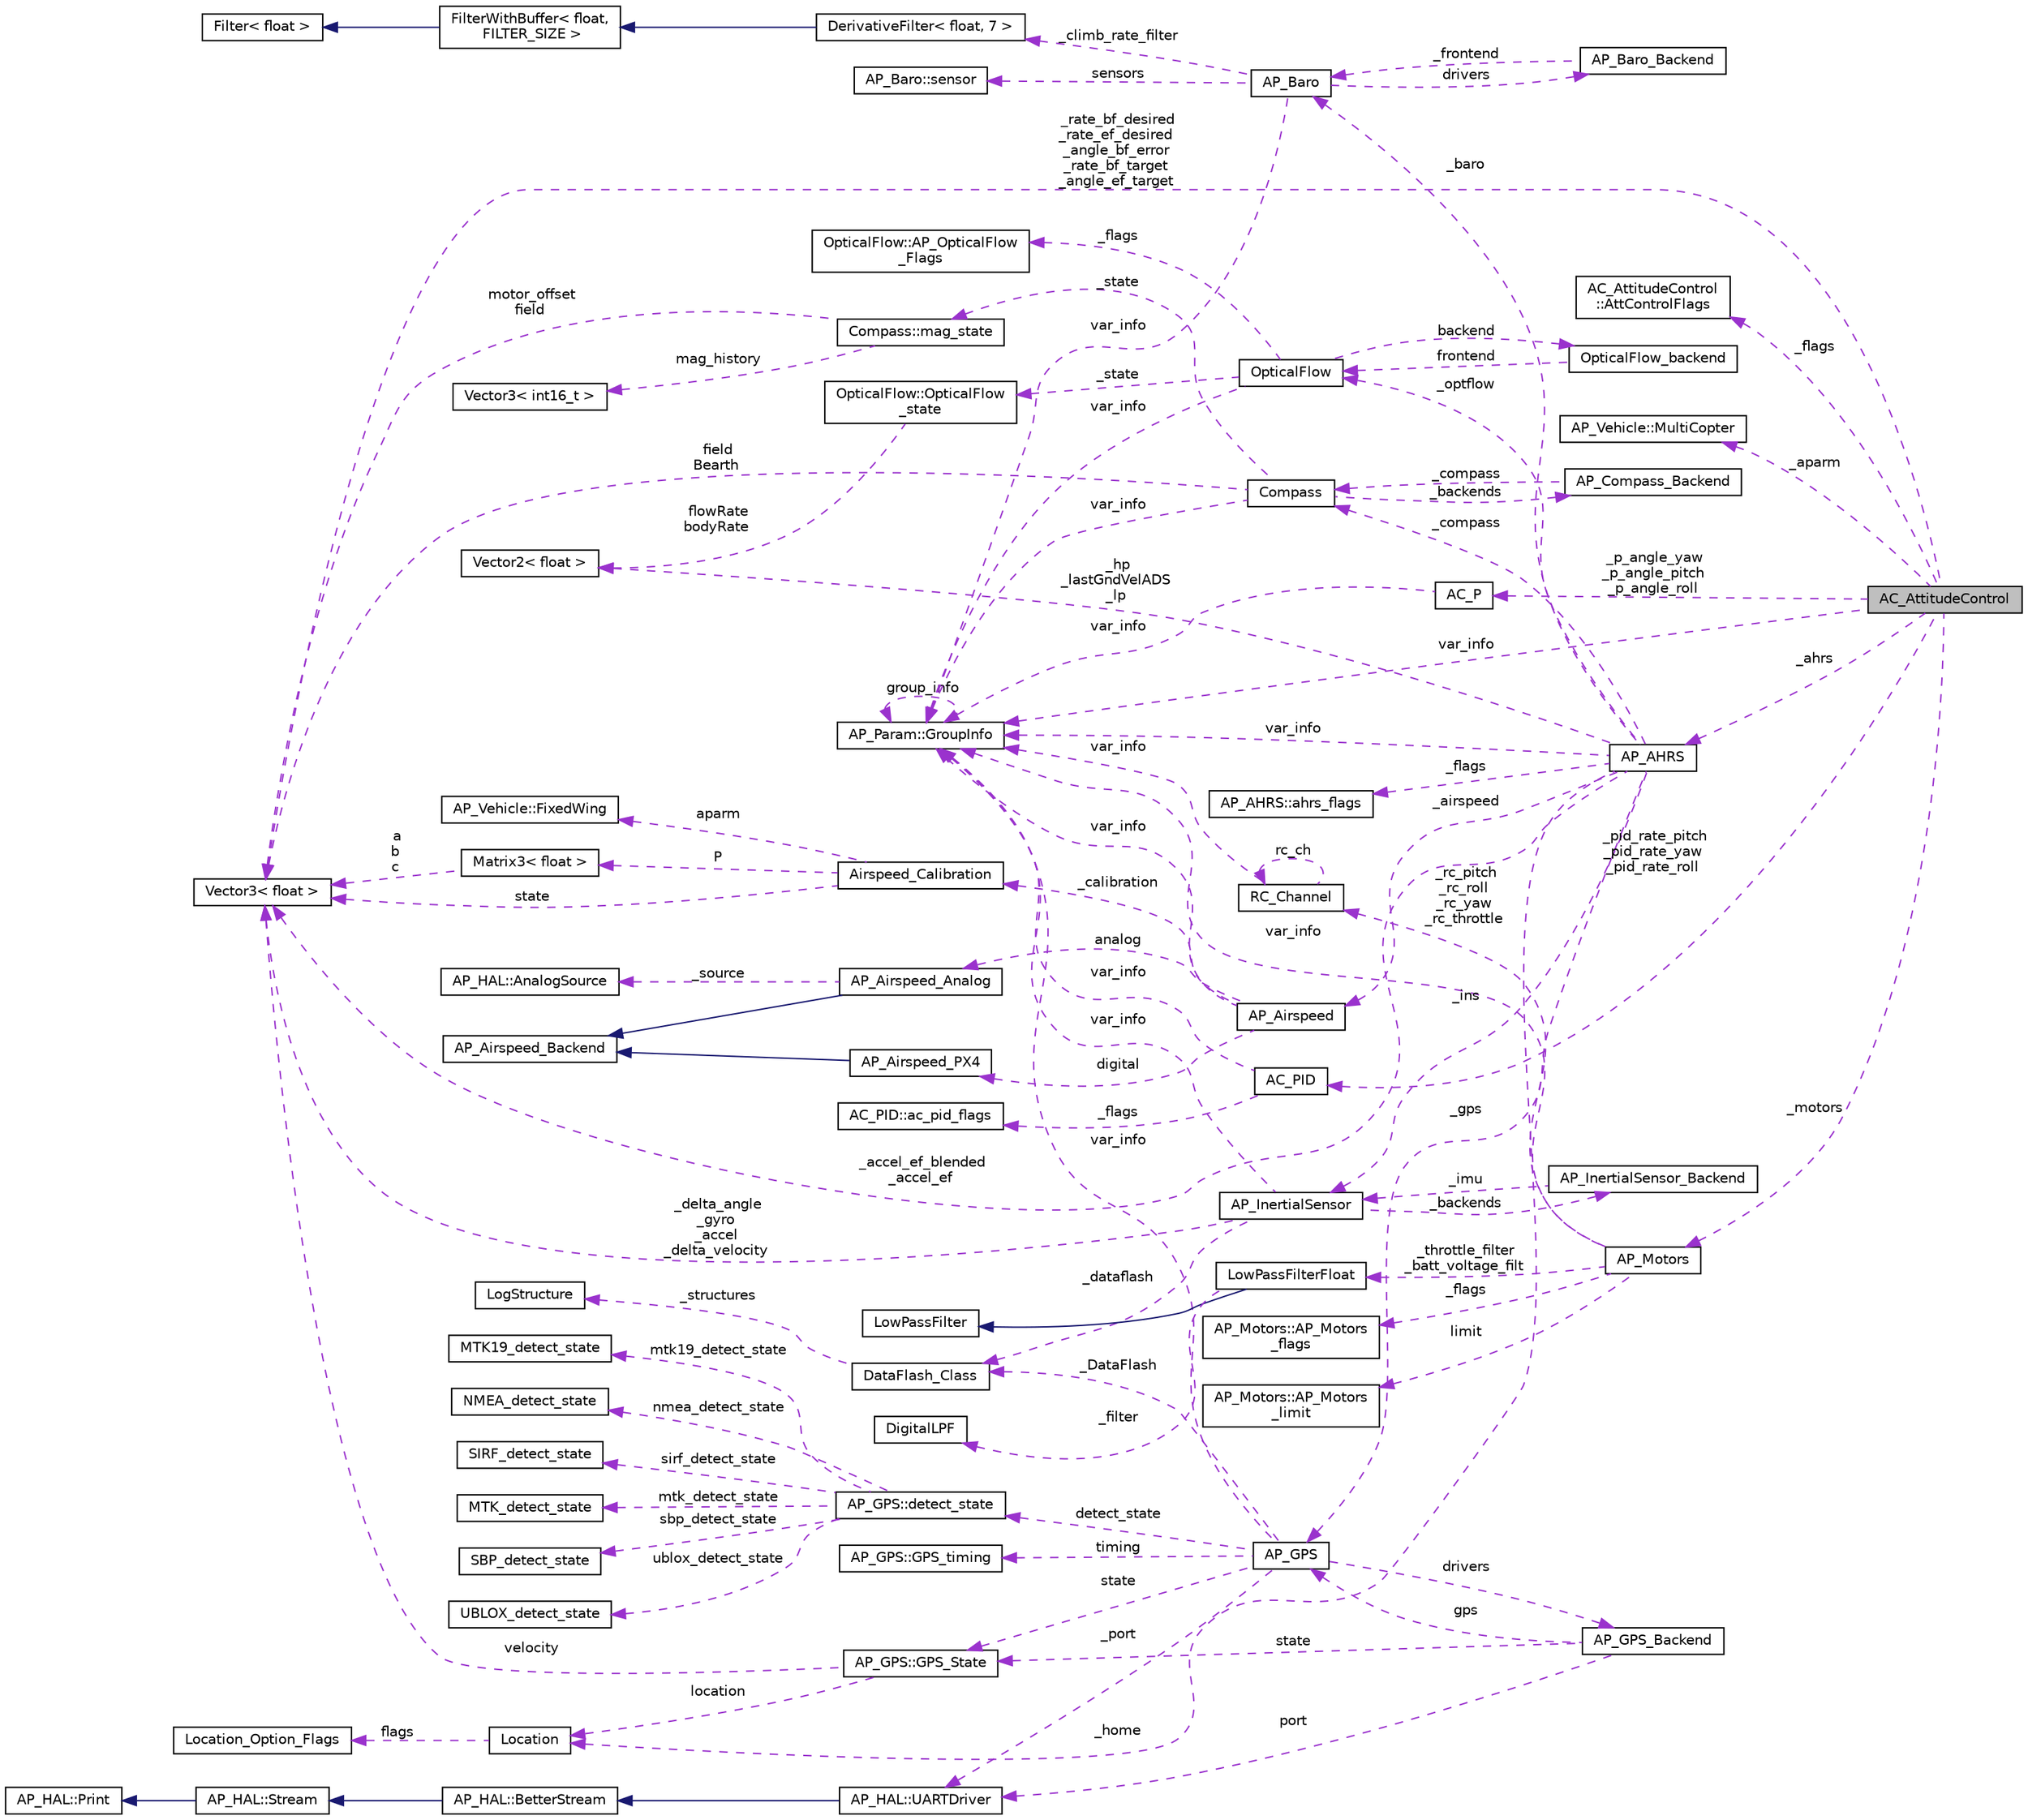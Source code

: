 digraph "AC_AttitudeControl"
{
 // INTERACTIVE_SVG=YES
  edge [fontname="Helvetica",fontsize="10",labelfontname="Helvetica",labelfontsize="10"];
  node [fontname="Helvetica",fontsize="10",shape=record];
  rankdir="LR";
  Node1 [label="AC_AttitudeControl",height=0.2,width=0.4,color="black", fillcolor="grey75", style="filled" fontcolor="black"];
  Node2 -> Node1 [dir="back",color="darkorchid3",fontsize="10",style="dashed",label=" _p_angle_yaw\n_p_angle_pitch\n_p_angle_roll" ,fontname="Helvetica"];
  Node2 [label="AC_P",height=0.2,width=0.4,color="black", fillcolor="white", style="filled",URL="$classAC__P.html",tooltip="Object managing one P controller. "];
  Node3 -> Node2 [dir="back",color="darkorchid3",fontsize="10",style="dashed",label=" var_info" ,fontname="Helvetica"];
  Node3 [label="AP_Param::GroupInfo",height=0.2,width=0.4,color="black", fillcolor="white", style="filled",URL="$structAP__Param_1_1GroupInfo.html"];
  Node3 -> Node3 [dir="back",color="darkorchid3",fontsize="10",style="dashed",label=" group_info" ,fontname="Helvetica"];
  Node4 -> Node1 [dir="back",color="darkorchid3",fontsize="10",style="dashed",label=" _flags" ,fontname="Helvetica"];
  Node4 [label="AC_AttitudeControl\l::AttControlFlags",height=0.2,width=0.4,color="black", fillcolor="white", style="filled",URL="$structAC__AttitudeControl_1_1AttControlFlags.html"];
  Node3 -> Node1 [dir="back",color="darkorchid3",fontsize="10",style="dashed",label=" var_info" ,fontname="Helvetica"];
  Node5 -> Node1 [dir="back",color="darkorchid3",fontsize="10",style="dashed",label=" _rate_bf_desired\n_rate_ef_desired\n_angle_bf_error\n_rate_bf_target\n_angle_ef_target" ,fontname="Helvetica"];
  Node5 [label="Vector3\< float \>",height=0.2,width=0.4,color="black", fillcolor="white", style="filled",URL="$classVector3.html"];
  Node6 -> Node1 [dir="back",color="darkorchid3",fontsize="10",style="dashed",label=" _aparm" ,fontname="Helvetica"];
  Node6 [label="AP_Vehicle::MultiCopter",height=0.2,width=0.4,color="black", fillcolor="white", style="filled",URL="$structAP__Vehicle_1_1MultiCopter.html"];
  Node7 -> Node1 [dir="back",color="darkorchid3",fontsize="10",style="dashed",label=" _ahrs" ,fontname="Helvetica"];
  Node7 [label="AP_AHRS",height=0.2,width=0.4,color="black", fillcolor="white", style="filled",URL="$classAP__AHRS.html"];
  Node8 -> Node7 [dir="back",color="darkorchid3",fontsize="10",style="dashed",label=" _flags" ,fontname="Helvetica"];
  Node8 [label="AP_AHRS::ahrs_flags",height=0.2,width=0.4,color="black", fillcolor="white", style="filled",URL="$structAP__AHRS_1_1ahrs__flags.html"];
  Node9 -> Node7 [dir="back",color="darkorchid3",fontsize="10",style="dashed",label=" _baro" ,fontname="Helvetica"];
  Node9 [label="AP_Baro",height=0.2,width=0.4,color="black", fillcolor="white", style="filled",URL="$classAP__Baro.html"];
  Node10 -> Node9 [dir="back",color="darkorchid3",fontsize="10",style="dashed",label=" sensors" ,fontname="Helvetica"];
  Node10 [label="AP_Baro::sensor",height=0.2,width=0.4,color="black", fillcolor="white", style="filled",URL="$structAP__Baro_1_1sensor.html"];
  Node11 -> Node9 [dir="back",color="darkorchid3",fontsize="10",style="dashed",label=" _climb_rate_filter" ,fontname="Helvetica"];
  Node11 [label="DerivativeFilter\< float, 7 \>",height=0.2,width=0.4,color="black", fillcolor="white", style="filled",URL="$classDerivativeFilter.html"];
  Node12 -> Node11 [dir="back",color="midnightblue",fontsize="10",style="solid",fontname="Helvetica"];
  Node12 [label="FilterWithBuffer\< float,\l FILTER_SIZE \>",height=0.2,width=0.4,color="black", fillcolor="white", style="filled",URL="$classFilterWithBuffer.html"];
  Node13 -> Node12 [dir="back",color="midnightblue",fontsize="10",style="solid",fontname="Helvetica"];
  Node13 [label="Filter\< float \>",height=0.2,width=0.4,color="black", fillcolor="white", style="filled",URL="$classFilter.html"];
  Node3 -> Node9 [dir="back",color="darkorchid3",fontsize="10",style="dashed",label=" var_info" ,fontname="Helvetica"];
  Node14 -> Node9 [dir="back",color="darkorchid3",fontsize="10",style="dashed",label=" drivers" ,fontname="Helvetica"];
  Node14 [label="AP_Baro_Backend",height=0.2,width=0.4,color="black", fillcolor="white", style="filled",URL="$classAP__Baro__Backend.html",tooltip="-*- tab-width: 4; Mode: C++; c-basic-offset: 4; indent-tabs-mode: nil -*- "];
  Node9 -> Node14 [dir="back",color="darkorchid3",fontsize="10",style="dashed",label=" _frontend" ,fontname="Helvetica"];
  Node15 -> Node7 [dir="back",color="darkorchid3",fontsize="10",style="dashed",label=" _optflow" ,fontname="Helvetica"];
  Node15 [label="OpticalFlow",height=0.2,width=0.4,color="black", fillcolor="white", style="filled",URL="$classOpticalFlow.html"];
  Node3 -> Node15 [dir="back",color="darkorchid3",fontsize="10",style="dashed",label=" var_info" ,fontname="Helvetica"];
  Node16 -> Node15 [dir="back",color="darkorchid3",fontsize="10",style="dashed",label=" _state" ,fontname="Helvetica"];
  Node16 [label="OpticalFlow::OpticalFlow\l_state",height=0.2,width=0.4,color="black", fillcolor="white", style="filled",URL="$structOpticalFlow_1_1OpticalFlow__state.html"];
  Node17 -> Node16 [dir="back",color="darkorchid3",fontsize="10",style="dashed",label=" flowRate\nbodyRate" ,fontname="Helvetica"];
  Node17 [label="Vector2\< float \>",height=0.2,width=0.4,color="black", fillcolor="white", style="filled",URL="$structVector2.html"];
  Node18 -> Node15 [dir="back",color="darkorchid3",fontsize="10",style="dashed",label=" backend" ,fontname="Helvetica"];
  Node18 [label="OpticalFlow_backend",height=0.2,width=0.4,color="black", fillcolor="white", style="filled",URL="$classOpticalFlow__backend.html"];
  Node15 -> Node18 [dir="back",color="darkorchid3",fontsize="10",style="dashed",label=" frontend" ,fontname="Helvetica"];
  Node19 -> Node15 [dir="back",color="darkorchid3",fontsize="10",style="dashed",label=" _flags" ,fontname="Helvetica"];
  Node19 [label="OpticalFlow::AP_OpticalFlow\l_Flags",height=0.2,width=0.4,color="black", fillcolor="white", style="filled",URL="$structOpticalFlow_1_1AP__OpticalFlow__Flags.html"];
  Node3 -> Node7 [dir="back",color="darkorchid3",fontsize="10",style="dashed",label=" var_info" ,fontname="Helvetica"];
  Node5 -> Node7 [dir="back",color="darkorchid3",fontsize="10",style="dashed",label=" _accel_ef_blended\n_accel_ef" ,fontname="Helvetica"];
  Node20 -> Node7 [dir="back",color="darkorchid3",fontsize="10",style="dashed",label=" _ins" ,fontname="Helvetica"];
  Node20 [label="AP_InertialSensor",height=0.2,width=0.4,color="black", fillcolor="white", style="filled",URL="$classAP__InertialSensor.html"];
  Node21 -> Node20 [dir="back",color="darkorchid3",fontsize="10",style="dashed",label=" _backends" ,fontname="Helvetica"];
  Node21 [label="AP_InertialSensor_Backend",height=0.2,width=0.4,color="black", fillcolor="white", style="filled",URL="$classAP__InertialSensor__Backend.html"];
  Node20 -> Node21 [dir="back",color="darkorchid3",fontsize="10",style="dashed",label=" _imu" ,fontname="Helvetica"];
  Node22 -> Node20 [dir="back",color="darkorchid3",fontsize="10",style="dashed",label=" _dataflash" ,fontname="Helvetica"];
  Node22 [label="DataFlash_Class",height=0.2,width=0.4,color="black", fillcolor="white", style="filled",URL="$classDataFlash__Class.html",tooltip="-*- tab-width: 4; Mode: C++; c-basic-offset: 4; indent-tabs-mode: nil -*- "];
  Node23 -> Node22 [dir="back",color="darkorchid3",fontsize="10",style="dashed",label=" _structures" ,fontname="Helvetica"];
  Node23 [label="LogStructure",height=0.2,width=0.4,color="black", fillcolor="white", style="filled",URL="$structLogStructure.html"];
  Node3 -> Node20 [dir="back",color="darkorchid3",fontsize="10",style="dashed",label=" var_info" ,fontname="Helvetica"];
  Node5 -> Node20 [dir="back",color="darkorchid3",fontsize="10",style="dashed",label=" _delta_angle\n_gyro\n_accel\n_delta_velocity" ,fontname="Helvetica"];
  Node24 -> Node7 [dir="back",color="darkorchid3",fontsize="10",style="dashed",label=" _airspeed" ,fontname="Helvetica"];
  Node24 [label="AP_Airspeed",height=0.2,width=0.4,color="black", fillcolor="white", style="filled",URL="$classAP__Airspeed.html"];
  Node25 -> Node24 [dir="back",color="darkorchid3",fontsize="10",style="dashed",label=" analog" ,fontname="Helvetica"];
  Node25 [label="AP_Airspeed_Analog",height=0.2,width=0.4,color="black", fillcolor="white", style="filled",URL="$classAP__Airspeed__Analog.html",tooltip="-*- tab-width: 4; Mode: C++; c-basic-offset: 4; indent-tabs-mode: nil -*- "];
  Node26 -> Node25 [dir="back",color="midnightblue",fontsize="10",style="solid",fontname="Helvetica"];
  Node26 [label="AP_Airspeed_Backend",height=0.2,width=0.4,color="black", fillcolor="white", style="filled",URL="$classAP__Airspeed__Backend.html",tooltip="-*- tab-width: 4; Mode: C++; c-basic-offset: 4; indent-tabs-mode: nil -*- "];
  Node27 -> Node25 [dir="back",color="darkorchid3",fontsize="10",style="dashed",label=" _source" ,fontname="Helvetica"];
  Node27 [label="AP_HAL::AnalogSource",height=0.2,width=0.4,color="black", fillcolor="white", style="filled",URL="$classAP__HAL_1_1AnalogSource.html"];
  Node3 -> Node24 [dir="back",color="darkorchid3",fontsize="10",style="dashed",label=" var_info" ,fontname="Helvetica"];
  Node28 -> Node24 [dir="back",color="darkorchid3",fontsize="10",style="dashed",label=" digital" ,fontname="Helvetica"];
  Node28 [label="AP_Airspeed_PX4",height=0.2,width=0.4,color="black", fillcolor="white", style="filled",URL="$classAP__Airspeed__PX4.html",tooltip="-*- tab-width: 4; Mode: C++; c-basic-offset: 4; indent-tabs-mode: nil -*- "];
  Node26 -> Node28 [dir="back",color="midnightblue",fontsize="10",style="solid",fontname="Helvetica"];
  Node29 -> Node24 [dir="back",color="darkorchid3",fontsize="10",style="dashed",label=" _calibration" ,fontname="Helvetica"];
  Node29 [label="Airspeed_Calibration",height=0.2,width=0.4,color="black", fillcolor="white", style="filled",URL="$classAirspeed__Calibration.html",tooltip="-*- tab-width: 4; Mode: C++; c-basic-offset: 4; indent-tabs-mode: nil -*- "];
  Node30 -> Node29 [dir="back",color="darkorchid3",fontsize="10",style="dashed",label=" P" ,fontname="Helvetica"];
  Node30 [label="Matrix3\< float \>",height=0.2,width=0.4,color="black", fillcolor="white", style="filled",URL="$classMatrix3.html"];
  Node5 -> Node30 [dir="back",color="darkorchid3",fontsize="10",style="dashed",label=" a\nb\nc" ,fontname="Helvetica"];
  Node5 -> Node29 [dir="back",color="darkorchid3",fontsize="10",style="dashed",label=" state" ,fontname="Helvetica"];
  Node31 -> Node29 [dir="back",color="darkorchid3",fontsize="10",style="dashed",label=" aparm" ,fontname="Helvetica"];
  Node31 [label="AP_Vehicle::FixedWing",height=0.2,width=0.4,color="black", fillcolor="white", style="filled",URL="$structAP__Vehicle_1_1FixedWing.html"];
  Node17 -> Node7 [dir="back",color="darkorchid3",fontsize="10",style="dashed",label=" _hp\n_lastGndVelADS\n_lp" ,fontname="Helvetica"];
  Node32 -> Node7 [dir="back",color="darkorchid3",fontsize="10",style="dashed",label=" _gps" ,fontname="Helvetica"];
  Node32 [label="AP_GPS",height=0.2,width=0.4,color="black", fillcolor="white", style="filled",URL="$classAP__GPS.html"];
  Node33 -> Node32 [dir="back",color="darkorchid3",fontsize="10",style="dashed",label=" detect_state" ,fontname="Helvetica"];
  Node33 [label="AP_GPS::detect_state",height=0.2,width=0.4,color="black", fillcolor="white", style="filled",URL="$structAP__GPS_1_1detect__state.html"];
  Node34 -> Node33 [dir="back",color="darkorchid3",fontsize="10",style="dashed",label=" sbp_detect_state" ,fontname="Helvetica"];
  Node34 [label="SBP_detect_state",height=0.2,width=0.4,color="black", fillcolor="white", style="filled",URL="$structSBP__detect__state.html"];
  Node35 -> Node33 [dir="back",color="darkorchid3",fontsize="10",style="dashed",label=" ublox_detect_state" ,fontname="Helvetica"];
  Node35 [label="UBLOX_detect_state",height=0.2,width=0.4,color="black", fillcolor="white", style="filled",URL="$structUBLOX__detect__state.html"];
  Node36 -> Node33 [dir="back",color="darkorchid3",fontsize="10",style="dashed",label=" sirf_detect_state" ,fontname="Helvetica"];
  Node36 [label="SIRF_detect_state",height=0.2,width=0.4,color="black", fillcolor="white", style="filled",URL="$structSIRF__detect__state.html"];
  Node37 -> Node33 [dir="back",color="darkorchid3",fontsize="10",style="dashed",label=" mtk19_detect_state" ,fontname="Helvetica"];
  Node37 [label="MTK19_detect_state",height=0.2,width=0.4,color="black", fillcolor="white", style="filled",URL="$structMTK19__detect__state.html"];
  Node38 -> Node33 [dir="back",color="darkorchid3",fontsize="10",style="dashed",label=" nmea_detect_state" ,fontname="Helvetica"];
  Node38 [label="NMEA_detect_state",height=0.2,width=0.4,color="black", fillcolor="white", style="filled",URL="$structNMEA__detect__state.html"];
  Node39 -> Node33 [dir="back",color="darkorchid3",fontsize="10",style="dashed",label=" mtk_detect_state" ,fontname="Helvetica"];
  Node39 [label="MTK_detect_state",height=0.2,width=0.4,color="black", fillcolor="white", style="filled",URL="$structMTK__detect__state.html"];
  Node40 -> Node32 [dir="back",color="darkorchid3",fontsize="10",style="dashed",label=" timing" ,fontname="Helvetica"];
  Node40 [label="AP_GPS::GPS_timing",height=0.2,width=0.4,color="black", fillcolor="white", style="filled",URL="$structAP__GPS_1_1GPS__timing.html"];
  Node41 -> Node32 [dir="back",color="darkorchid3",fontsize="10",style="dashed",label=" drivers" ,fontname="Helvetica"];
  Node41 [label="AP_GPS_Backend",height=0.2,width=0.4,color="black", fillcolor="white", style="filled",URL="$classAP__GPS__Backend.html"];
  Node42 -> Node41 [dir="back",color="darkorchid3",fontsize="10",style="dashed",label=" port" ,fontname="Helvetica"];
  Node42 [label="AP_HAL::UARTDriver",height=0.2,width=0.4,color="black", fillcolor="white", style="filled",URL="$classAP__HAL_1_1UARTDriver.html"];
  Node43 -> Node42 [dir="back",color="midnightblue",fontsize="10",style="solid",fontname="Helvetica"];
  Node43 [label="AP_HAL::BetterStream",height=0.2,width=0.4,color="black", fillcolor="white", style="filled",URL="$classAP__HAL_1_1BetterStream.html"];
  Node44 -> Node43 [dir="back",color="midnightblue",fontsize="10",style="solid",fontname="Helvetica"];
  Node44 [label="AP_HAL::Stream",height=0.2,width=0.4,color="black", fillcolor="white", style="filled",URL="$classAP__HAL_1_1Stream.html"];
  Node45 -> Node44 [dir="back",color="midnightblue",fontsize="10",style="solid",fontname="Helvetica"];
  Node45 [label="AP_HAL::Print",height=0.2,width=0.4,color="black", fillcolor="white", style="filled",URL="$classAP__HAL_1_1Print.html"];
  Node32 -> Node41 [dir="back",color="darkorchid3",fontsize="10",style="dashed",label=" gps" ,fontname="Helvetica"];
  Node46 -> Node41 [dir="back",color="darkorchid3",fontsize="10",style="dashed",label=" state" ,fontname="Helvetica"];
  Node46 [label="AP_GPS::GPS_State",height=0.2,width=0.4,color="black", fillcolor="white", style="filled",URL="$structAP__GPS_1_1GPS__State.html"];
  Node5 -> Node46 [dir="back",color="darkorchid3",fontsize="10",style="dashed",label=" velocity" ,fontname="Helvetica"];
  Node47 -> Node46 [dir="back",color="darkorchid3",fontsize="10",style="dashed",label=" location" ,fontname="Helvetica"];
  Node47 [label="Location",height=0.2,width=0.4,color="black", fillcolor="white", style="filled",URL="$structLocation.html"];
  Node48 -> Node47 [dir="back",color="darkorchid3",fontsize="10",style="dashed",label=" flags" ,fontname="Helvetica"];
  Node48 [label="Location_Option_Flags",height=0.2,width=0.4,color="black", fillcolor="white", style="filled",URL="$structLocation__Option__Flags.html"];
  Node22 -> Node32 [dir="back",color="darkorchid3",fontsize="10",style="dashed",label=" _DataFlash" ,fontname="Helvetica"];
  Node42 -> Node32 [dir="back",color="darkorchid3",fontsize="10",style="dashed",label=" _port" ,fontname="Helvetica"];
  Node3 -> Node32 [dir="back",color="darkorchid3",fontsize="10",style="dashed",label=" var_info" ,fontname="Helvetica"];
  Node46 -> Node32 [dir="back",color="darkorchid3",fontsize="10",style="dashed",label=" state" ,fontname="Helvetica"];
  Node47 -> Node7 [dir="back",color="darkorchid3",fontsize="10",style="dashed",label=" _home" ,fontname="Helvetica"];
  Node49 -> Node7 [dir="back",color="darkorchid3",fontsize="10",style="dashed",label=" _compass" ,fontname="Helvetica"];
  Node49 [label="Compass",height=0.2,width=0.4,color="black", fillcolor="white", style="filled",URL="$classCompass.html"];
  Node3 -> Node49 [dir="back",color="darkorchid3",fontsize="10",style="dashed",label=" var_info" ,fontname="Helvetica"];
  Node5 -> Node49 [dir="back",color="darkorchid3",fontsize="10",style="dashed",label=" field\nBearth" ,fontname="Helvetica"];
  Node50 -> Node49 [dir="back",color="darkorchid3",fontsize="10",style="dashed",label=" _backends" ,fontname="Helvetica"];
  Node50 [label="AP_Compass_Backend",height=0.2,width=0.4,color="black", fillcolor="white", style="filled",URL="$classAP__Compass__Backend.html"];
  Node49 -> Node50 [dir="back",color="darkorchid3",fontsize="10",style="dashed",label=" _compass" ,fontname="Helvetica"];
  Node51 -> Node49 [dir="back",color="darkorchid3",fontsize="10",style="dashed",label=" _state" ,fontname="Helvetica"];
  Node51 [label="Compass::mag_state",height=0.2,width=0.4,color="black", fillcolor="white", style="filled",URL="$structCompass_1_1mag__state.html"];
  Node5 -> Node51 [dir="back",color="darkorchid3",fontsize="10",style="dashed",label=" motor_offset\nfield" ,fontname="Helvetica"];
  Node52 -> Node51 [dir="back",color="darkorchid3",fontsize="10",style="dashed",label=" mag_history" ,fontname="Helvetica"];
  Node52 [label="Vector3\< int16_t \>",height=0.2,width=0.4,color="black", fillcolor="white", style="filled",URL="$classVector3.html"];
  Node53 -> Node1 [dir="back",color="darkorchid3",fontsize="10",style="dashed",label=" _motors" ,fontname="Helvetica"];
  Node53 [label="AP_Motors",height=0.2,width=0.4,color="black", fillcolor="white", style="filled",URL="$classAP__Motors.html"];
  Node54 -> Node53 [dir="back",color="darkorchid3",fontsize="10",style="dashed",label=" limit" ,fontname="Helvetica"];
  Node54 [label="AP_Motors::AP_Motors\l_limit",height=0.2,width=0.4,color="black", fillcolor="white", style="filled",URL="$structAP__Motors_1_1AP__Motors__limit.html"];
  Node3 -> Node53 [dir="back",color="darkorchid3",fontsize="10",style="dashed",label=" var_info" ,fontname="Helvetica"];
  Node55 -> Node53 [dir="back",color="darkorchid3",fontsize="10",style="dashed",label=" _throttle_filter\n_batt_voltage_filt" ,fontname="Helvetica"];
  Node55 [label="LowPassFilterFloat",height=0.2,width=0.4,color="black", fillcolor="white", style="filled",URL="$classLowPassFilterFloat.html"];
  Node56 -> Node55 [dir="back",color="midnightblue",fontsize="10",style="solid",fontname="Helvetica"];
  Node56 [label="LowPassFilter",height=0.2,width=0.4,color="black", fillcolor="white", style="filled",URL="$classLowPassFilter.html"];
  Node57 -> Node55 [dir="back",color="darkorchid3",fontsize="10",style="dashed",label=" _filter" ,fontname="Helvetica"];
  Node57 [label="DigitalLPF",height=0.2,width=0.4,color="black", fillcolor="white", style="filled",URL="$classDigitalLPF.html"];
  Node58 -> Node53 [dir="back",color="darkorchid3",fontsize="10",style="dashed",label=" _rc_pitch\n_rc_roll\n_rc_yaw\n_rc_throttle" ,fontname="Helvetica"];
  Node58 [label="RC_Channel",height=0.2,width=0.4,color="black", fillcolor="white", style="filled",URL="$classRC__Channel.html",tooltip="Object managing one RC channel. "];
  Node3 -> Node58 [dir="back",color="darkorchid3",fontsize="10",style="dashed",label=" var_info" ,fontname="Helvetica"];
  Node58 -> Node58 [dir="back",color="darkorchid3",fontsize="10",style="dashed",label=" rc_ch" ,fontname="Helvetica"];
  Node59 -> Node53 [dir="back",color="darkorchid3",fontsize="10",style="dashed",label=" _flags" ,fontname="Helvetica"];
  Node59 [label="AP_Motors::AP_Motors\l_flags",height=0.2,width=0.4,color="black", fillcolor="white", style="filled",URL="$structAP__Motors_1_1AP__Motors__flags.html"];
  Node60 -> Node1 [dir="back",color="darkorchid3",fontsize="10",style="dashed",label=" _pid_rate_pitch\n_pid_rate_yaw\n_pid_rate_roll" ,fontname="Helvetica"];
  Node60 [label="AC_PID",height=0.2,width=0.4,color="black", fillcolor="white", style="filled",URL="$classAC__PID.html",tooltip="Copter PID control class. "];
  Node61 -> Node60 [dir="back",color="darkorchid3",fontsize="10",style="dashed",label=" _flags" ,fontname="Helvetica"];
  Node61 [label="AC_PID::ac_pid_flags",height=0.2,width=0.4,color="black", fillcolor="white", style="filled",URL="$structAC__PID_1_1ac__pid__flags.html"];
  Node3 -> Node60 [dir="back",color="darkorchid3",fontsize="10",style="dashed",label=" var_info" ,fontname="Helvetica"];
}
